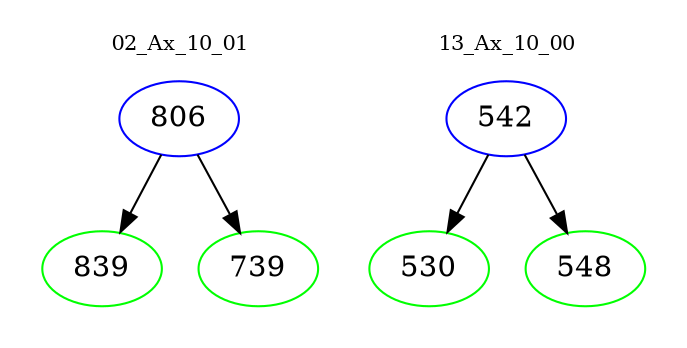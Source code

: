 digraph{
subgraph cluster_0 {
color = white
label = "02_Ax_10_01";
fontsize=10;
T0_806 [label="806", color="blue"]
T0_806 -> T0_839 [color="black"]
T0_839 [label="839", color="green"]
T0_806 -> T0_739 [color="black"]
T0_739 [label="739", color="green"]
}
subgraph cluster_1 {
color = white
label = "13_Ax_10_00";
fontsize=10;
T1_542 [label="542", color="blue"]
T1_542 -> T1_530 [color="black"]
T1_530 [label="530", color="green"]
T1_542 -> T1_548 [color="black"]
T1_548 [label="548", color="green"]
}
}
